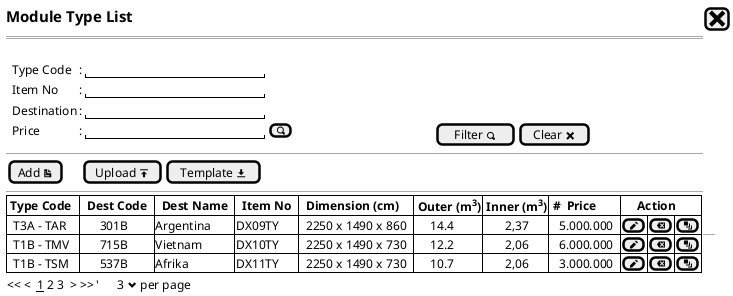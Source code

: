 @startsalt
{
  <size:15><b>Module Type List|[<size:25><&x>]|*
  ==
  .
  {
      .|Type Code    |: |"                      "|*
      .|Item No      |: |"                      "|*
      .|Destination  |: |"                      "|*
      .|Price        |: |"                      "|[<&magnifying-glass>] |                                             |[Filter <&magnifying-glass>]| [Clear <&x>]| *
  }
  --
  {
  [Add <&document>]|.|.|.|[Upload <&data-transfer-upload>]| [Template <&data-transfer-download>]|*
  }
  --
  {#
  |<b> Type Code |<b>  Dest Code  |<b>  Dest Name  |<b>  Item No  | <b> Dimension (cm)  |<b> Outer (m<sup>3</sup>) |<b> Inner (m<sup>3</sup>) | <b>#  Price  |<b>     Action |*|*|*
  |  T3A - TAR   |       301B     |     Argentina  | DX09TY       |  2250 x 1490 x 860  |      14.4                |        2,37              |   5.000.000  |[<&pencil>]|[<&delete>]|[<&layers>]|*
  |  T1B - TMV   |       715B     |     Vietnam    | DX10TY       |  2250 x 1490 x 730  |      12.2                |        2,06              |   6.000.000  |[<&pencil>]|[<&delete>]|[<&layers>]|*
  |  T1B - TSM   |       537B     |     Afrika     | DX11TY       |  2250 x 1490 x 730  |      10.7                |        2,06              |   3.000.000  |[<&pencil>]|[<&delete>]|[<&layers>]|*
  
  } 

  --
  {
  << <  __1__ 2 3  > >>  |'      3 <&chevron-bottom> per page |*
  }
}
@endsalt
@enduml
